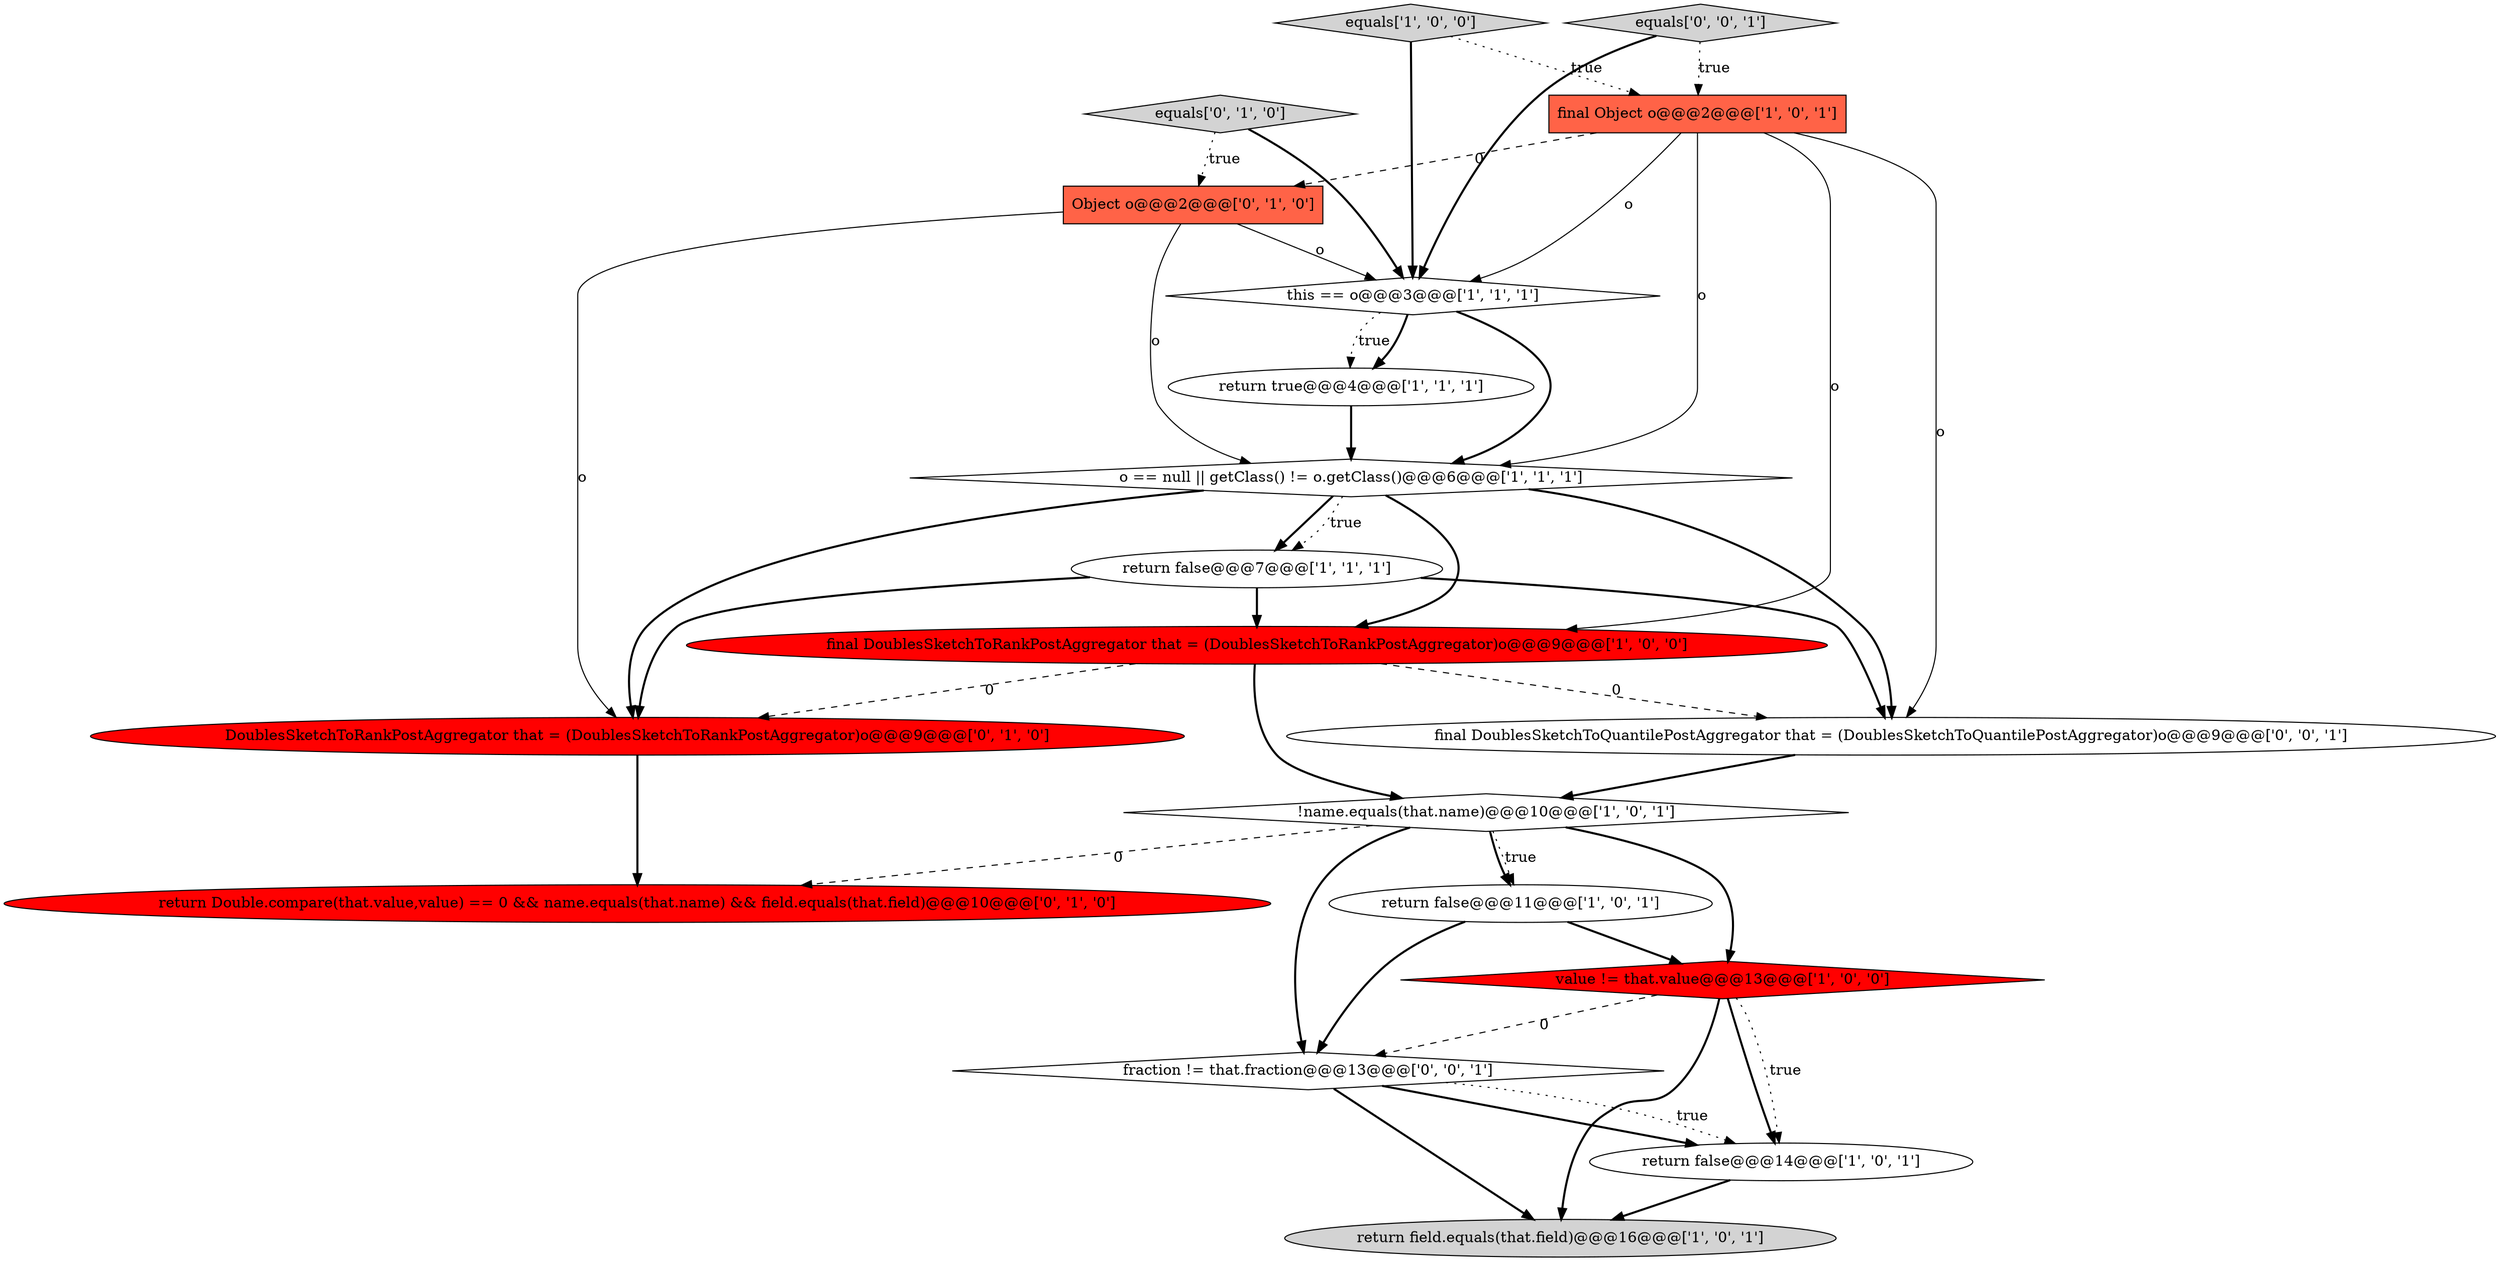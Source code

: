 digraph {
14 [style = filled, label = "return Double.compare(that.value,value) == 0 && name.equals(that.name) && field.equals(that.field)@@@10@@@['0', '1', '0']", fillcolor = red, shape = ellipse image = "AAA1AAABBB2BBB"];
10 [style = filled, label = "return true@@@4@@@['1', '1', '1']", fillcolor = white, shape = ellipse image = "AAA0AAABBB1BBB"];
0 [style = filled, label = "return false@@@11@@@['1', '0', '1']", fillcolor = white, shape = ellipse image = "AAA0AAABBB1BBB"];
15 [style = filled, label = "DoublesSketchToRankPostAggregator that = (DoublesSketchToRankPostAggregator)o@@@9@@@['0', '1', '0']", fillcolor = red, shape = ellipse image = "AAA1AAABBB2BBB"];
17 [style = filled, label = "equals['0', '0', '1']", fillcolor = lightgray, shape = diamond image = "AAA0AAABBB3BBB"];
2 [style = filled, label = "!name.equals(that.name)@@@10@@@['1', '0', '1']", fillcolor = white, shape = diamond image = "AAA0AAABBB1BBB"];
5 [style = filled, label = "value != that.value@@@13@@@['1', '0', '0']", fillcolor = red, shape = diamond image = "AAA1AAABBB1BBB"];
4 [style = filled, label = "final DoublesSketchToRankPostAggregator that = (DoublesSketchToRankPostAggregator)o@@@9@@@['1', '0', '0']", fillcolor = red, shape = ellipse image = "AAA1AAABBB1BBB"];
1 [style = filled, label = "return false@@@14@@@['1', '0', '1']", fillcolor = white, shape = ellipse image = "AAA0AAABBB1BBB"];
18 [style = filled, label = "final DoublesSketchToQuantilePostAggregator that = (DoublesSketchToQuantilePostAggregator)o@@@9@@@['0', '0', '1']", fillcolor = white, shape = ellipse image = "AAA0AAABBB3BBB"];
12 [style = filled, label = "Object o@@@2@@@['0', '1', '0']", fillcolor = tomato, shape = box image = "AAA1AAABBB2BBB"];
9 [style = filled, label = "equals['1', '0', '0']", fillcolor = lightgray, shape = diamond image = "AAA0AAABBB1BBB"];
16 [style = filled, label = "fraction != that.fraction@@@13@@@['0', '0', '1']", fillcolor = white, shape = diamond image = "AAA0AAABBB3BBB"];
7 [style = filled, label = "this == o@@@3@@@['1', '1', '1']", fillcolor = white, shape = diamond image = "AAA0AAABBB1BBB"];
11 [style = filled, label = "final Object o@@@2@@@['1', '0', '1']", fillcolor = tomato, shape = box image = "AAA0AAABBB1BBB"];
6 [style = filled, label = "return false@@@7@@@['1', '1', '1']", fillcolor = white, shape = ellipse image = "AAA0AAABBB1BBB"];
3 [style = filled, label = "o == null || getClass() != o.getClass()@@@6@@@['1', '1', '1']", fillcolor = white, shape = diamond image = "AAA0AAABBB1BBB"];
8 [style = filled, label = "return field.equals(that.field)@@@16@@@['1', '0', '1']", fillcolor = lightgray, shape = ellipse image = "AAA0AAABBB1BBB"];
13 [style = filled, label = "equals['0', '1', '0']", fillcolor = lightgray, shape = diamond image = "AAA0AAABBB2BBB"];
12->3 [style = solid, label="o"];
4->18 [style = dashed, label="0"];
5->8 [style = bold, label=""];
0->16 [style = bold, label=""];
12->15 [style = solid, label="o"];
11->4 [style = solid, label="o"];
2->0 [style = dotted, label="true"];
7->10 [style = dotted, label="true"];
1->8 [style = bold, label=""];
15->14 [style = bold, label=""];
16->8 [style = bold, label=""];
13->12 [style = dotted, label="true"];
7->10 [style = bold, label=""];
6->18 [style = bold, label=""];
9->11 [style = dotted, label="true"];
5->1 [style = dotted, label="true"];
10->3 [style = bold, label=""];
3->6 [style = bold, label=""];
3->15 [style = bold, label=""];
4->2 [style = bold, label=""];
11->12 [style = dashed, label="0"];
3->6 [style = dotted, label="true"];
9->7 [style = bold, label=""];
18->2 [style = bold, label=""];
3->4 [style = bold, label=""];
7->3 [style = bold, label=""];
6->15 [style = bold, label=""];
11->7 [style = solid, label="o"];
3->18 [style = bold, label=""];
17->7 [style = bold, label=""];
5->16 [style = dashed, label="0"];
6->4 [style = bold, label=""];
5->1 [style = bold, label=""];
2->0 [style = bold, label=""];
12->7 [style = solid, label="o"];
2->14 [style = dashed, label="0"];
16->1 [style = dotted, label="true"];
16->1 [style = bold, label=""];
13->7 [style = bold, label=""];
4->15 [style = dashed, label="0"];
11->3 [style = solid, label="o"];
11->18 [style = solid, label="o"];
0->5 [style = bold, label=""];
2->5 [style = bold, label=""];
17->11 [style = dotted, label="true"];
2->16 [style = bold, label=""];
}
